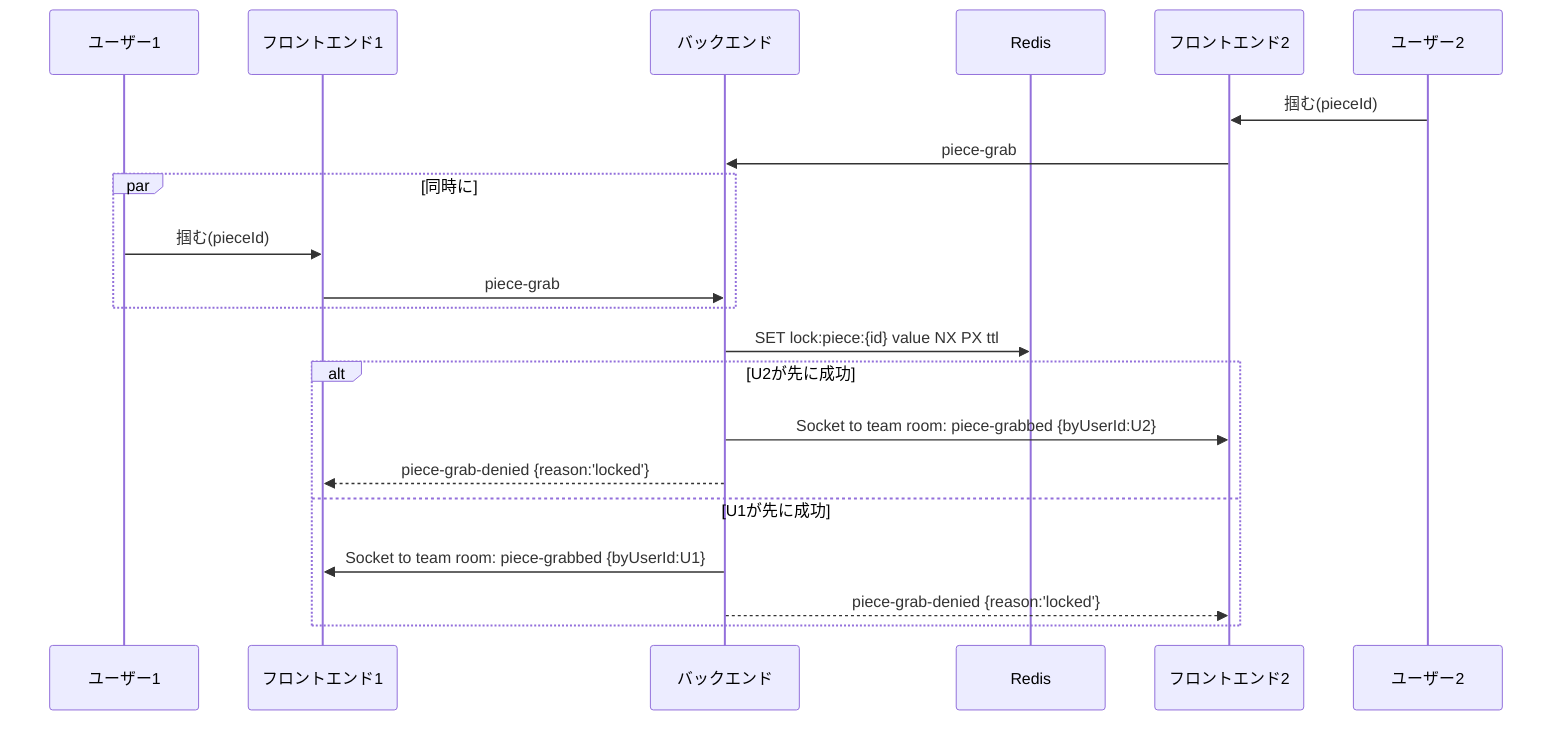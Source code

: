 %%{init: {'theme':'default', 'themeVariables': {'primaryColor': '#4f46e5', 'primaryTextColor': '#fff', 'primaryBorderColor': '#3730a3', 'lineColor': '#374151', 'secondaryColor': '#e5e7eb', 'tertiaryColor': '#f3f4f6'}}}%%

%% 同時掴み競合（相互排他）
sequenceDiagram
    participant U1 as ユーザー1
    participant F1 as フロントエンド1
    participant B as バックエンド
    participant R as Redis
    participant F2 as フロントエンド2
    participant U2 as ユーザー2

    U2->>F2: 掴む(pieceId)
    F2->>B: piece-grab
    par 同時に
        U1->>F1: 掴む(pieceId)
        F1->>B: piece-grab
    end
    B->>R: SET lock:piece:{id} value NX PX ttl
    alt U2が先に成功
        B->>F2: Socket to team room: piece-grabbed {byUserId:U2}
        B-->>F1: piece-grab-denied {reason:'locked'}
    else U1が先に成功
        B->>F1: Socket to team room: piece-grabbed {byUserId:U1}
        B-->>F2: piece-grab-denied {reason:'locked'}
    end